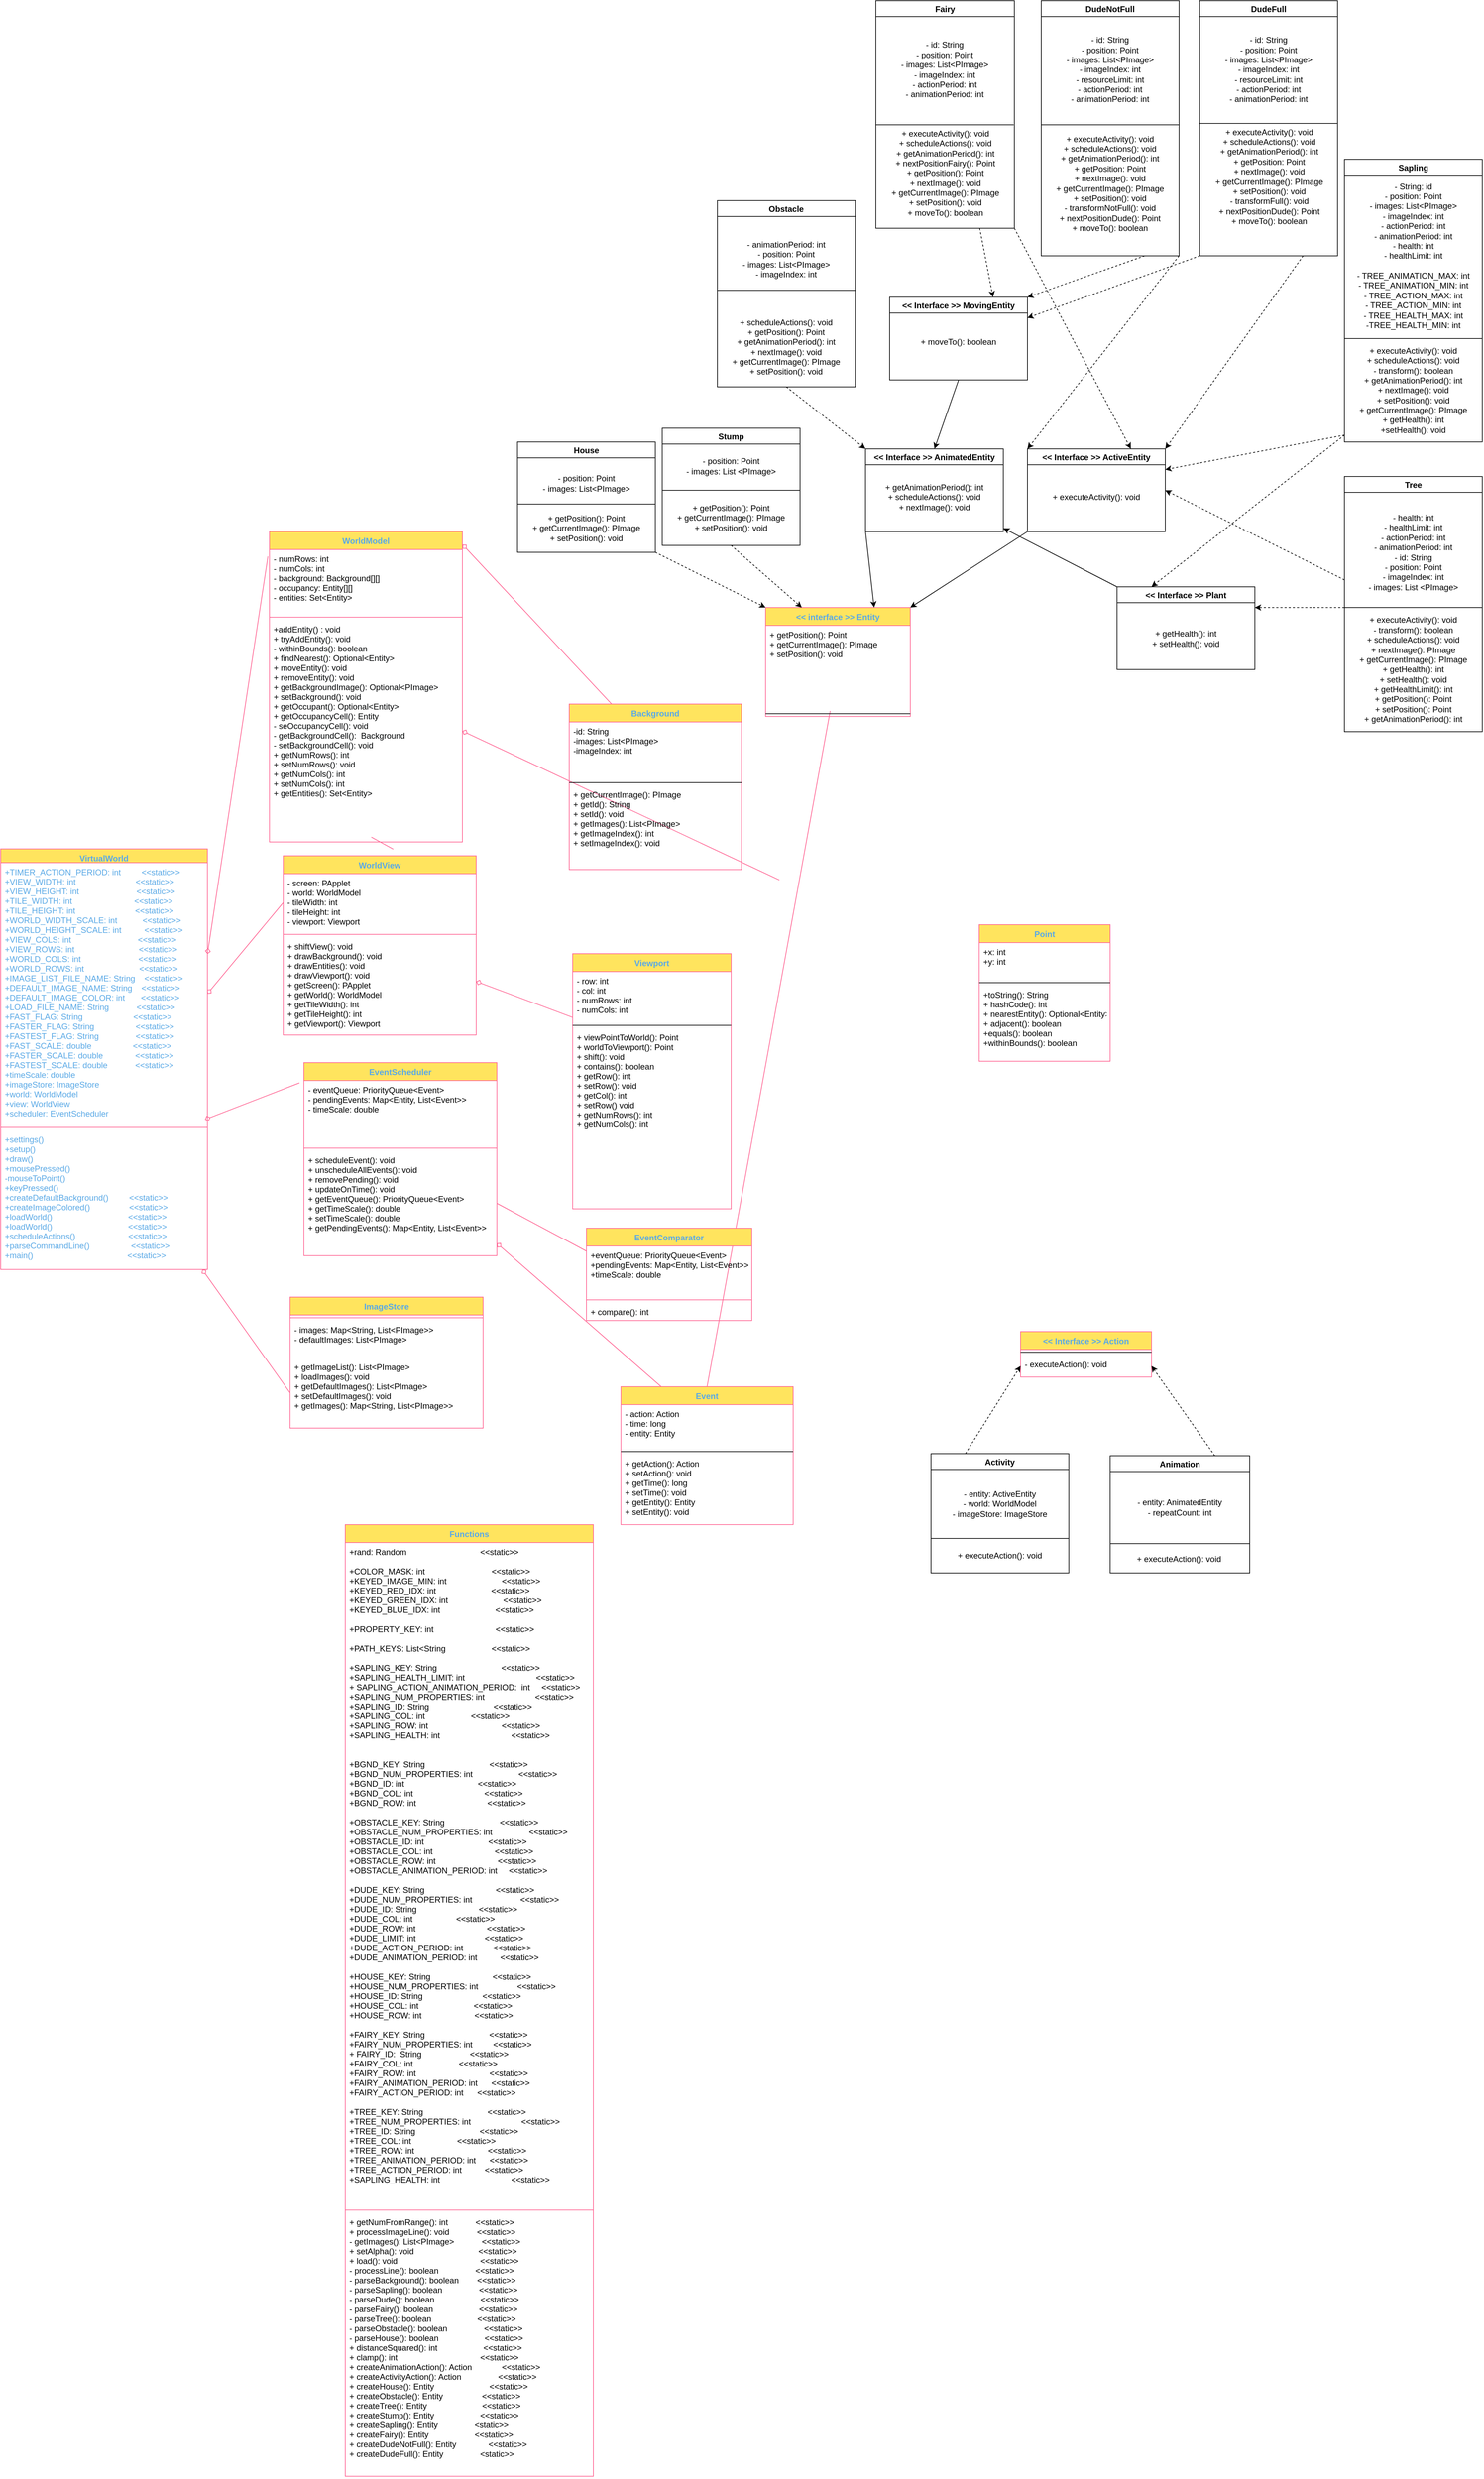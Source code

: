<mxfile version="16.5.2" type="device"><diagram id="Yo6Zvny2ZRX3JAPKxXua" name="Page 2"><mxGraphModel dx="2775" dy="2665" grid="1" gridSize="10" guides="1" tooltips="1" connect="1" arrows="1" fold="1" page="1" pageScale="1" pageWidth="850" pageHeight="1100" math="0" shadow="0"><root><mxCell id="0"/><mxCell id="1" parent="0"/><mxCell id="8I9pphBKhg92I5GMk5e_-31" value="" style="graphMlID=e0;endArrow=none;strokeColor=#FF6392;strokeWidth=1.0;startArrow=diamond;startFill=0;endFill=1;exitX=1;exitY=0.25;exitDx=0;exitDy=0;fontColor=#5AA9E6;entryX=-0.008;entryY=-0.286;entryDx=0;entryDy=0;entryPerimeter=0;" parent="1" source="8I9pphBKhg92I5GMk5e_-50" target="8I9pphBKhg92I5GMk5e_-57" edge="1"><mxGeometry relative="1" as="geometry"/></mxCell><mxCell id="8I9pphBKhg92I5GMk5e_-32" value="" style="graphMlID=e1;endArrow=none;strokeColor=#FF6392;strokeWidth=1.0;startArrow=diamond;startFill=0;endFill=1;exitX=1;exitY=0.5;exitDx=0;exitDy=0;fontColor=#5AA9E6;entryX=0;entryY=0.5;entryDx=0;entryDy=0;" parent="1" source="8I9pphBKhg92I5GMk5e_-51" target="8I9pphBKhg92I5GMk5e_-61" edge="1"><mxGeometry relative="1" as="geometry"/></mxCell><mxCell id="8I9pphBKhg92I5GMk5e_-33" value="" style="graphMlID=e2;endArrow=none;strokeColor=#FF6392;strokeWidth=1.0;startArrow=diamond;startFill=0;endFill=1;fontColor=#5AA9E6;entryX=0;entryY=0.25;entryDx=0;entryDy=0;" parent="1" source="8I9pphBKhg92I5GMk5e_-60" target="8I9pphBKhg92I5GMk5e_-89" edge="1"><mxGeometry relative="1" as="geometry"><mxPoint x="648" y="240" as="sourcePoint"/></mxGeometry></mxCell><mxCell id="8I9pphBKhg92I5GMk5e_-34" value="" style="graphMlID=e3;endArrow=none;strokeColor=#FF6392;strokeWidth=1.0;startArrow=diamond;startFill=0;endFill=1;exitX=0.988;exitY=-0.077;exitDx=0;exitDy=0;exitPerimeter=0;fontColor=#5AA9E6;entryX=-0.023;entryY=0.105;entryDx=0;entryDy=0;entryPerimeter=0;" parent="1" source="8I9pphBKhg92I5GMk5e_-53" target="8I9pphBKhg92I5GMk5e_-64" edge="1"><mxGeometry relative="1" as="geometry"><mxPoint x="840" y="580" as="targetPoint"/></mxGeometry></mxCell><mxCell id="8I9pphBKhg92I5GMk5e_-35" value="" style="graphMlID=e4;endArrow=none;strokeColor=#FF6392;strokeWidth=1.0;startArrow=diamond;startFill=0;endFill=1;exitX=0.975;exitY=1;exitDx=0;exitDy=0;exitPerimeter=0;fontColor=#5AA9E6;entryX=0;entryY=0.5;entryDx=0;entryDy=0;" parent="1" source="8I9pphBKhg92I5GMk5e_-53" target="8I9pphBKhg92I5GMk5e_-71" edge="1"><mxGeometry relative="1" as="geometry"/></mxCell><mxCell id="8I9pphBKhg92I5GMk5e_-36" value="" style="graphMlID=e5;endArrow=none;strokeColor=#FF6392;strokeWidth=1.0;startArrow=diamond;startFill=0;endFill=1;fontColor=#5AA9E6;exitX=1.001;exitY=-0.077;exitDx=0;exitDy=0;exitPerimeter=0;" parent="1" source="8I9pphBKhg92I5GMk5e_-55" target="8I9pphBKhg92I5GMk5e_-82" edge="1"><mxGeometry relative="1" as="geometry"/></mxCell><mxCell id="8I9pphBKhg92I5GMk5e_-37" value="" style="graphMlID=e6;endArrow=none;strokeColor=#FF6392;strokeWidth=1.0;startArrow=diamond;startFill=0;endFill=1;fontColor=#5AA9E6;" parent="1" source="8I9pphBKhg92I5GMk5e_-64" target="8I9pphBKhg92I5GMk5e_-97" edge="1"><mxGeometry relative="1" as="geometry"/></mxCell><mxCell id="8I9pphBKhg92I5GMk5e_-38" value="" style="graphMlID=e7;endArrow=none;strokeColor=#FF6392;strokeWidth=1.0;startArrow=none;startFill=1;endFill=1;fontColor=#5AA9E6;entryX=0;entryY=0.25;entryDx=0;entryDy=0;exitX=1;exitY=0.5;exitDx=0;exitDy=0;" parent="1" source="8I9pphBKhg92I5GMk5e_-67" target="8I9pphBKhg92I5GMk5e_-72" edge="1"><mxGeometry relative="1" as="geometry"/></mxCell><mxCell id="8I9pphBKhg92I5GMk5e_-39" value="" style="graphMlID=e8;endArrow=none;strokeColor=#FF6392;strokeWidth=1.0;startArrow=diamond;startFill=0;endFill=1;fontColor=#5AA9E6;exitX=1;exitY=0.5;exitDx=0;exitDy=0;entryX=0;entryY=0.5;entryDx=0;entryDy=0;" parent="1" source="8I9pphBKhg92I5GMk5e_-57" edge="1"><mxGeometry relative="1" as="geometry"><mxPoint x="710" y="80" as="sourcePoint"/><mxPoint x="1150" y="195.04" as="targetPoint"/></mxGeometry></mxCell><mxCell id="8I9pphBKhg92I5GMk5e_-44" value="" style="graphMlID=e13;endArrow=none;strokeColor=#FF6392;strokeWidth=1.0;startArrow=none;startFill=1;endFill=1;fontColor=#5AA9E6;entryX=0.528;entryY=0.978;entryDx=0;entryDy=0;entryPerimeter=0;exitX=0.57;exitY=-0.037;exitDx=0;exitDy=0;exitPerimeter=0;" parent="1" source="8I9pphBKhg92I5GMk5e_-60" target="8I9pphBKhg92I5GMk5e_-57" edge="1"><mxGeometry relative="1" as="geometry"/></mxCell><mxCell id="8I9pphBKhg92I5GMk5e_-45" value="" style="graphMlID=e14;endArrow=none;strokeColor=#FF6392;strokeWidth=1.0;startArrow=none;startFill=1;endFill=1;fontColor=#5AA9E6;exitX=0.5;exitY=0;exitDx=0;exitDy=0;" parent="1" source="8I9pphBKhg92I5GMk5e_-96" target="8I9pphBKhg92I5GMk5e_-88" edge="1"><mxGeometry relative="1" as="geometry"><mxPoint x="1177.699" y="279.661" as="targetPoint"/></mxGeometry></mxCell><mxCell id="8I9pphBKhg92I5GMk5e_-50" value="VirtualWorld" style="swimlane;fontStyle=1;align=center;verticalAlign=top;childLayout=stackLayout;horizontal=1;startSize=20;horizontalStack=0;resizeParent=1;resizeParentMax=0;resizeLast=0;collapsible=1;marginBottom=0;hachureGap=4;pointerEvents=0;fillColor=#FFE45E;strokeColor=#FF6392;fontColor=#5AA9E6;" parent="1" vertex="1"><mxGeometry x="20" y="150" width="300" height="610" as="geometry"/></mxCell><mxCell id="8I9pphBKhg92I5GMk5e_-51" value="+TIMER_ACTION_PERIOD: int         &lt;&lt;static&gt;&gt;&#10;+VIEW_WIDTH: int                          &lt;&lt;static&gt;&gt;&#10;+VIEW_HEIGHT: int                         &lt;&lt;static&gt;&gt;&#10;+TILE_WIDTH: int                           &lt;&lt;static&gt;&gt;&#10;+TILE_HEIGHT: int                          &lt;&lt;static&gt;&gt;&#10;+WORLD_WIDTH_SCALE: int           &lt;&lt;static&gt;&gt;&#10;+WORLD_HEIGHT_SCALE: int          &lt;&lt;static&gt;&gt;&#10;+VIEW_COLS: int                             &lt;&lt;static&gt;&gt;&#10;+VIEW_ROWS: int                            &lt;&lt;static&gt;&gt;&#10;+WORLD_COLS: int                         &lt;&lt;static&gt;&gt;&#10;+WORLD_ROWS: int                        &lt;&lt;static&gt;&gt;&#10;+IMAGE_LIST_FILE_NAME: String    &lt;&lt;static&gt;&gt;&#10;+DEFAULT_IMAGE_NAME: String    &lt;&lt;static&gt;&gt;&#10;+DEFAULT_IMAGE_COLOR: int       &lt;&lt;static&gt;&gt;&#10;+LOAD_FILE_NAME: String            &lt;&lt;static&gt;&gt;&#10;+FAST_FLAG: String                      &lt;&lt;static&gt;&gt;&#10;+FASTER_FLAG: String                  &lt;&lt;static&gt;&gt;&#10;+FASTEST_FLAG: String                &lt;&lt;static&gt;&gt;&#10;+FAST_SCALE: double                  &lt;&lt;static&gt;&gt;&#10;+FASTER_SCALE: double              &lt;&lt;static&gt;&gt;&#10;+FASTEST_SCALE: double            &lt;&lt;static&gt;&gt;&#10;+timeScale: double&#10;+imageStore: ImageStore&#10;+world: WorldModel&#10;+view: WorldView&#10;+scheduler: EventScheduler" style="text;strokeColor=none;fillColor=none;align=left;verticalAlign=top;spacingLeft=4;spacingRight=4;overflow=hidden;rotatable=0;points=[[0,0.5],[1,0.5]];portConstraint=eastwest;fontColor=#5AA9E6;" parent="8I9pphBKhg92I5GMk5e_-50" vertex="1"><mxGeometry y="20" width="300" height="380" as="geometry"/></mxCell><mxCell id="8I9pphBKhg92I5GMk5e_-52" value="" style="line;strokeWidth=1;fillColor=none;align=left;verticalAlign=middle;spacingTop=-1;spacingLeft=3;spacingRight=3;rotatable=0;labelPosition=right;points=[];portConstraint=eastwest;strokeColor=#FF6392;fontColor=#5AA9E6;" parent="8I9pphBKhg92I5GMk5e_-50" vertex="1"><mxGeometry y="400" width="300" height="8" as="geometry"/></mxCell><mxCell id="8I9pphBKhg92I5GMk5e_-53" value="+settings()&#10;+setup()&#10;+draw()&#10;+mousePressed()&#10;-mouseToPoint()&#10;+keyPressed()&#10;+createDefaultBackground()         &lt;&lt;static&gt;&gt;&#10;+createImageColored()                 &lt;&lt;static&gt;&gt;&#10;+loadWorld()                                 &lt;&lt;static&gt;&gt;&#10;+loadWorld()                                 &lt;&lt;static&gt;&gt;&#10;+scheduleActions()                       &lt;&lt;static&gt;&gt;&#10;+parseCommandLine()                  &lt;&lt;static&gt;&gt;&#10;+main()                                         &lt;&lt;static&gt;&gt;" style="text;strokeColor=none;fillColor=none;align=left;verticalAlign=top;spacingLeft=4;spacingRight=4;overflow=hidden;rotatable=0;points=[[0,0.5],[1,0.5]];portConstraint=eastwest;fontColor=#5AA9E6;" parent="8I9pphBKhg92I5GMk5e_-50" vertex="1"><mxGeometry y="408" width="300" height="202" as="geometry"/></mxCell><mxCell id="8I9pphBKhg92I5GMk5e_-54" value="WorldModel" style="swimlane;fontStyle=1;align=center;verticalAlign=top;childLayout=stackLayout;horizontal=1;startSize=26;horizontalStack=0;resizeParent=1;resizeParentMax=0;resizeLast=0;collapsible=1;marginBottom=0;hachureGap=4;pointerEvents=0;sketch=0;fontColor=#5AA9E6;strokeColor=#FF6392;fillColor=#FFE45E;" parent="1" vertex="1"><mxGeometry x="410" y="-310" width="280" height="450" as="geometry"/></mxCell><mxCell id="8I9pphBKhg92I5GMk5e_-55" value="- numRows: int&#10;- numCols: int&#10;- background: Background[][]&#10;- occupancy: Entity[][]&#10;- entities: Set&lt;Entity&gt;" style="text;strokeColor=none;fillColor=none;align=left;verticalAlign=top;spacingLeft=4;spacingRight=4;overflow=hidden;rotatable=0;points=[[0,0.5],[1,0.5]];portConstraint=eastwest;fontColor=#000000;" parent="8I9pphBKhg92I5GMk5e_-54" vertex="1"><mxGeometry y="26" width="280" height="94" as="geometry"/></mxCell><mxCell id="8I9pphBKhg92I5GMk5e_-56" value="" style="line;strokeWidth=1;fillColor=none;align=left;verticalAlign=middle;spacingTop=-1;spacingLeft=3;spacingRight=3;rotatable=0;labelPosition=right;points=[];portConstraint=eastwest;strokeColor=#FF6392;fontColor=#5AA9E6;" parent="8I9pphBKhg92I5GMk5e_-54" vertex="1"><mxGeometry y="120" width="280" height="8" as="geometry"/></mxCell><mxCell id="8I9pphBKhg92I5GMk5e_-57" value="+addEntity() : void&#10;+ tryAddEntity(): void&#10;- withinBounds(): boolean&#10;+ findNearest(): Optional&lt;Entity&gt;&#10;+ moveEntity(): void&#10;+ removeEntity(): void&#10;+ getBackgroundImage(): Optional&lt;PImage&gt;&#10;+ setBackground(): void&#10;+ getOccupant(): Optional&lt;Entity&gt;&#10;+ getOccupancyCell(): Entity&#10;- seOccupancyCell(): void&#10;- getBackgroundCell():  Background&#10;- setBackgroundCell(): void&#10;+ getNumRows(): int&#10;+ setNumRows(): void&#10;+ getNumCols(): int&#10;+ setNumCols(): int&#10;+ getEntities(): Set&lt;Entity&gt;" style="text;strokeColor=none;fillColor=none;align=left;verticalAlign=top;spacingLeft=4;spacingRight=4;overflow=hidden;rotatable=0;points=[[0,0.5],[1,0.5]];portConstraint=eastwest;fontColor=#020405;" parent="8I9pphBKhg92I5GMk5e_-54" vertex="1"><mxGeometry y="128" width="280" height="322" as="geometry"/></mxCell><mxCell id="8I9pphBKhg92I5GMk5e_-60" value="WorldView" style="swimlane;fontStyle=1;align=center;verticalAlign=top;childLayout=stackLayout;horizontal=1;startSize=26;horizontalStack=0;resizeParent=1;resizeParentMax=0;resizeLast=0;collapsible=1;marginBottom=0;hachureGap=4;pointerEvents=0;sketch=0;fontColor=#5AA9E6;strokeColor=#FF6392;fillColor=#FFE45E;" parent="1" vertex="1"><mxGeometry x="430" y="160" width="280" height="260" as="geometry"/></mxCell><mxCell id="8I9pphBKhg92I5GMk5e_-61" value="- screen: PApplet&#10;- world: WorldModel&#10;- tileWidth: int&#10;- tileHeight: int&#10;- viewport: Viewport" style="text;strokeColor=none;fillColor=none;align=left;verticalAlign=top;spacingLeft=4;spacingRight=4;overflow=hidden;rotatable=0;points=[[0,0.5],[1,0.5]];portConstraint=eastwest;fontColor=#000000;" parent="8I9pphBKhg92I5GMk5e_-60" vertex="1"><mxGeometry y="26" width="280" height="84" as="geometry"/></mxCell><mxCell id="8I9pphBKhg92I5GMk5e_-62" value="" style="line;strokeWidth=1;fillColor=none;align=left;verticalAlign=middle;spacingTop=-1;spacingLeft=3;spacingRight=3;rotatable=0;labelPosition=right;points=[];portConstraint=eastwest;strokeColor=#FF6392;fontColor=#5AA9E6;" parent="8I9pphBKhg92I5GMk5e_-60" vertex="1"><mxGeometry y="110" width="280" height="8" as="geometry"/></mxCell><mxCell id="8I9pphBKhg92I5GMk5e_-63" value="+ shiftView(): void&#10;+ drawBackground(): void&#10;+ drawEntities(): void&#10;+ drawViewport(): void&#10;+ getScreen(): PApplet&#10;+ getWorld(): WorldModel&#10;+ getTileWidth(): int&#10;+ getTileHeight(): int&#10;+ getViewport(): Viewport" style="text;strokeColor=none;fillColor=none;align=left;verticalAlign=top;spacingLeft=4;spacingRight=4;overflow=hidden;rotatable=0;points=[[0,0.5],[1,0.5]];portConstraint=eastwest;fontColor=#000000;" parent="8I9pphBKhg92I5GMk5e_-60" vertex="1"><mxGeometry y="118" width="280" height="142" as="geometry"/></mxCell><mxCell id="8I9pphBKhg92I5GMk5e_-64" value="EventScheduler" style="swimlane;fontStyle=1;align=center;verticalAlign=top;childLayout=stackLayout;horizontal=1;startSize=26;horizontalStack=0;resizeParent=1;resizeParentMax=0;resizeLast=0;collapsible=1;marginBottom=0;hachureGap=4;pointerEvents=0;sketch=0;fontColor=#5AA9E6;strokeColor=#FF6392;fillColor=#FFE45E;" parent="1" vertex="1"><mxGeometry x="460" y="460" width="280" height="280" as="geometry"/></mxCell><mxCell id="8I9pphBKhg92I5GMk5e_-65" value="- eventQueue: PriorityQueue&lt;Event&gt;&#10;- pendingEvents: Map&lt;Entity, List&lt;Event&gt;&gt;&#10;- timeScale: double" style="text;strokeColor=none;fillColor=none;align=left;verticalAlign=top;spacingLeft=4;spacingRight=4;overflow=hidden;rotatable=0;points=[[0,0.5],[1,0.5]];portConstraint=eastwest;fontColor=#000000;" parent="8I9pphBKhg92I5GMk5e_-64" vertex="1"><mxGeometry y="26" width="280" height="94" as="geometry"/></mxCell><mxCell id="8I9pphBKhg92I5GMk5e_-66" value="" style="line;strokeWidth=1;fillColor=none;align=left;verticalAlign=middle;spacingTop=-1;spacingLeft=3;spacingRight=3;rotatable=0;labelPosition=right;points=[];portConstraint=eastwest;strokeColor=#FF6392;fontColor=#5AA9E6;" parent="8I9pphBKhg92I5GMk5e_-64" vertex="1"><mxGeometry y="120" width="280" height="8" as="geometry"/></mxCell><mxCell id="8I9pphBKhg92I5GMk5e_-67" value="+ scheduleEvent(): void&#10;+ unscheduleAllEvents(): void&#10;+ removePending(): void&#10;+ updateOnTime(): void&#10;+ getEventQueue(): PriorityQueue&lt;Event&gt;&#10;+ getTimeScale(): double&#10;+ setTimeScale(): double&#10;+ getPendingEvents(): Map&lt;Entity, List&lt;Event&gt;&gt;" style="text;strokeColor=none;fillColor=none;align=left;verticalAlign=top;spacingLeft=4;spacingRight=4;overflow=hidden;rotatable=0;points=[[0,0.5],[1,0.5]];portConstraint=eastwest;fontColor=#000000;" parent="8I9pphBKhg92I5GMk5e_-64" vertex="1"><mxGeometry y="128" width="280" height="152" as="geometry"/></mxCell><mxCell id="8I9pphBKhg92I5GMk5e_-68" value="ImageStore" style="swimlane;fontStyle=1;align=center;verticalAlign=top;childLayout=stackLayout;horizontal=1;startSize=26;horizontalStack=0;resizeParent=1;resizeParentMax=0;resizeLast=0;collapsible=1;marginBottom=0;hachureGap=4;pointerEvents=0;sketch=0;fontColor=#5AA9E6;strokeColor=#FF6392;fillColor=#FFE45E;" parent="1" vertex="1"><mxGeometry x="440" y="800" width="280" height="190" as="geometry"/></mxCell><mxCell id="8I9pphBKhg92I5GMk5e_-70" value="" style="line;strokeWidth=1;fillColor=none;align=left;verticalAlign=middle;spacingTop=-1;spacingLeft=3;spacingRight=3;rotatable=0;labelPosition=right;points=[];portConstraint=eastwest;strokeColor=#FF6392;fontColor=#5AA9E6;" parent="8I9pphBKhg92I5GMk5e_-68" vertex="1"><mxGeometry y="26" width="280" height="8" as="geometry"/></mxCell><mxCell id="8I9pphBKhg92I5GMk5e_-69" value="- images: Map&lt;String, List&lt;PImage&gt;&gt;&#10;- defaultImages: List&lt;PImage&gt;" style="text;strokeColor=none;fillColor=none;align=left;verticalAlign=top;spacingLeft=4;spacingRight=4;overflow=hidden;rotatable=0;points=[[0,0.5],[1,0.5]];portConstraint=eastwest;fontColor=#000000;" parent="8I9pphBKhg92I5GMk5e_-68" vertex="1"><mxGeometry y="34" width="280" height="54" as="geometry"/></mxCell><mxCell id="8I9pphBKhg92I5GMk5e_-71" value="+ getImageList(): List&lt;PImage&gt;&#10;+ loadImages(): void&#10;+ getDefaultImages(): List&lt;PImage&gt;&#10;+ setDefaultImages(): void&#10;+ getImages(): Map&lt;String, List&lt;PImage&gt;&gt;" style="text;strokeColor=none;fillColor=none;align=left;verticalAlign=top;spacingLeft=4;spacingRight=4;overflow=hidden;rotatable=0;points=[[0,0.5],[1,0.5]];portConstraint=eastwest;fontColor=#000000;" parent="8I9pphBKhg92I5GMk5e_-68" vertex="1"><mxGeometry y="88" width="280" height="102" as="geometry"/></mxCell><mxCell id="8I9pphBKhg92I5GMk5e_-72" value="EventComparator" style="swimlane;fontStyle=1;align=center;verticalAlign=top;childLayout=stackLayout;horizontal=1;startSize=26;horizontalStack=0;resizeParent=1;resizeParentMax=0;resizeLast=0;collapsible=1;marginBottom=0;hachureGap=4;pointerEvents=0;sketch=0;fontColor=#5AA9E6;strokeColor=#FF6392;fillColor=#FFE45E;" parent="1" vertex="1"><mxGeometry x="870" y="700" width="240" height="134" as="geometry"/></mxCell><mxCell id="8I9pphBKhg92I5GMk5e_-73" value="+eventQueue: PriorityQueue&lt;Event&gt;&#10;+pendingEvents: Map&lt;Entity, List&lt;Event&gt;&gt;&#10;+timeScale: double" style="text;strokeColor=none;fillColor=none;align=left;verticalAlign=top;spacingLeft=4;spacingRight=4;overflow=hidden;rotatable=0;points=[[0,0.5],[1,0.5]];portConstraint=eastwest;fontColor=#000000;" parent="8I9pphBKhg92I5GMk5e_-72" vertex="1"><mxGeometry y="26" width="240" height="74" as="geometry"/></mxCell><mxCell id="8I9pphBKhg92I5GMk5e_-74" value="" style="line;strokeWidth=1;fillColor=none;align=left;verticalAlign=middle;spacingTop=-1;spacingLeft=3;spacingRight=3;rotatable=0;labelPosition=right;points=[];portConstraint=eastwest;strokeColor=#FF6392;fontColor=#5AA9E6;" parent="8I9pphBKhg92I5GMk5e_-72" vertex="1"><mxGeometry y="100" width="240" height="8" as="geometry"/></mxCell><mxCell id="8I9pphBKhg92I5GMk5e_-75" value="+ compare(): int" style="text;strokeColor=none;fillColor=none;align=left;verticalAlign=top;spacingLeft=4;spacingRight=4;overflow=hidden;rotatable=0;points=[[0,0.5],[1,0.5]];portConstraint=eastwest;fontColor=#000000;" parent="8I9pphBKhg92I5GMk5e_-72" vertex="1"><mxGeometry y="108" width="240" height="26" as="geometry"/></mxCell><mxCell id="8I9pphBKhg92I5GMk5e_-77" value="Functions" style="swimlane;fontStyle=1;align=center;verticalAlign=top;childLayout=stackLayout;horizontal=1;startSize=26;horizontalStack=0;resizeParent=1;resizeParentMax=0;resizeLast=0;collapsible=1;marginBottom=0;hachureGap=4;pointerEvents=0;sketch=0;fontColor=#5AA9E6;strokeColor=#FF6392;fillColor=#FFE45E;" parent="1" vertex="1"><mxGeometry x="520" y="1130" width="360" height="1380" as="geometry"/></mxCell><mxCell id="8I9pphBKhg92I5GMk5e_-78" value="+rand: Random                                &lt;&lt;static&gt;&gt;&#10;&#10;+COLOR_MASK: int                             &lt;&lt;static&gt;&gt;&#10;+KEYED_IMAGE_MIN: int                        &lt;&lt;static&gt;&gt;&#10;+KEYED_RED_IDX: int                        &lt;&lt;static&gt;&gt;&#10;+KEYED_GREEN_IDX: int                        &lt;&lt;static&gt;&gt;&#10;+KEYED_BLUE_IDX: int                        &lt;&lt;static&gt;&gt;&#10;&#10;+PROPERTY_KEY: int                           &lt;&lt;static&gt;&gt;&#10;&#10;+PATH_KEYS: List&lt;String                    &lt;&lt;static&gt;&gt;&#10;&#10;+SAPLING_KEY: String                            &lt;&lt;static&gt;&gt;&#10;+SAPLING_HEALTH_LIMIT: int                               &lt;&lt;static&gt;&gt;&#10;+ SAPLING_ACTION_ANIMATION_PERIOD:  int     &lt;&lt;static&gt;&gt;&#10;+SAPLING_NUM_PROPERTIES: int                      &lt;&lt;static&gt;&gt;&#10;+SAPLING_ID: String                            &lt;&lt;static&gt;&gt;&#10;+SAPLING_COL: int                    &lt;&lt;static&gt;&gt;&#10;+SAPLING_ROW: int                                &lt;&lt;static&gt;&gt;&#10;+SAPLING_HEALTH: int                               &lt;&lt;static&gt;&gt;&#10;&#10;&#10;+BGND_KEY: String                            &lt;&lt;static&gt;&gt;&#10;+BGND_NUM_PROPERTIES: int                    &lt;&lt;static&gt;&gt;&#10;+BGND_ID: int                                &lt;&lt;static&gt;&gt;&#10;+BGND_COL: int                               &lt;&lt;static&gt;&gt;&#10;+BGND_ROW: int                               &lt;&lt;static&gt;&gt;&#10;&#10;+OBSTACLE_KEY: String                        &lt;&lt;static&gt;&gt;&#10;+OBSTACLE_NUM_PROPERTIES: int                &lt;&lt;static&gt;&gt;&#10;+OBSTACLE_ID: int                            &lt;&lt;static&gt;&gt;&#10;+OBSTACLE_COL: int                           &lt;&lt;static&gt;&gt;&#10;+OBSTACLE_ROW: int                           &lt;&lt;static&gt;&gt;&#10;+OBSTACLE_ANIMATION_PERIOD: int     &lt;&lt;static&gt;&gt;&#10;&#10;+DUDE_KEY: String                               &lt;&lt;static&gt;&gt;&#10;+DUDE_NUM_PROPERTIES: int                     &lt;&lt;static&gt;&gt;&#10;+DUDE_ID: String                           &lt;&lt;static&gt;&gt;&#10;+DUDE_COL: int                   &lt;&lt;static&gt;&gt;&#10;+DUDE_ROW: int                               &lt;&lt;static&gt;&gt;&#10;+DUDE_LIMIT: int                              &lt;&lt;static&gt;&gt;&#10;+DUDE_ACTION_PERIOD: int             &lt;&lt;static&gt;&gt;&#10;+DUDE_ANIMATION_PERIOD: int          &lt;&lt;static&gt;&gt;&#10;&#10;+HOUSE_KEY: String                           &lt;&lt;static&gt;&gt;&#10;+HOUSE_NUM_PROPERTIES: int                 &lt;&lt;static&gt;&gt;&#10;+HOUSE_ID: String                          &lt;&lt;static&gt;&gt;&#10;+HOUSE_COL: int                        &lt;&lt;static&gt;&gt;&#10;+HOUSE_ROW: int                       &lt;&lt;static&gt;&gt;&#10;&#10;+FAIRY_KEY: String                            &lt;&lt;static&gt;&gt;&#10;+FAIRY_NUM_PROPERTIES: int         &lt;&lt;static&gt;&gt;&#10;+ FAIRY_ID:  String                     &lt;&lt;static&gt;&gt;&#10;+FAIRY_COL: int                    &lt;&lt;static&gt;&gt;&#10;+FAIRY_ROW: int                                &lt;&lt;static&gt;&gt;&#10;+FAIRY_ANIMATION_PERIOD: int      &lt;&lt;static&gt;&gt;&#10;+FAIRY_ACTION_PERIOD: int      &lt;&lt;static&gt;&gt;&#10;&#10;+TREE_KEY: String                            &lt;&lt;static&gt;&gt;&#10;+TREE_NUM_PROPERTIES: int                      &lt;&lt;static&gt;&gt;&#10;+TREE_ID: String                            &lt;&lt;static&gt;&gt;&#10;+TREE_COL: int                    &lt;&lt;static&gt;&gt;&#10;+TREE_ROW: int                                &lt;&lt;static&gt;&gt;&#10;+TREE_ANIMATION_PERIOD: int      &lt;&lt;static&gt;&gt;&#10;+TREE_ACTION_PERIOD: int          &lt;&lt;static&gt;&gt;&#10;+SAPLING_HEALTH: int                               &lt;&lt;static&gt;&gt;&#10;" style="text;strokeColor=none;fillColor=none;align=left;verticalAlign=top;spacingLeft=4;spacingRight=4;overflow=hidden;rotatable=0;points=[[0,0.5],[1,0.5]];portConstraint=eastwest;fontColor=#000000;" parent="8I9pphBKhg92I5GMk5e_-77" vertex="1"><mxGeometry y="26" width="360" height="964" as="geometry"/></mxCell><mxCell id="8I9pphBKhg92I5GMk5e_-79" value="" style="line;strokeWidth=1;fillColor=none;align=left;verticalAlign=middle;spacingTop=-1;spacingLeft=3;spacingRight=3;rotatable=0;labelPosition=right;points=[];portConstraint=eastwest;strokeColor=#FF6392;fontColor=#5AA9E6;" parent="8I9pphBKhg92I5GMk5e_-77" vertex="1"><mxGeometry y="990" width="360" height="8" as="geometry"/></mxCell><mxCell id="8I9pphBKhg92I5GMk5e_-80" value="+ getNumFromRange(): int            &lt;&lt;static&gt;&gt;&#10;+ processImageLine(): void            &lt;&lt;static&gt;&gt;&#10;- getImages(): List&lt;PImage&gt;            &lt;&lt;static&gt;&gt;&#10;+ setAlpha(): void                            &lt;&lt;static&gt;&gt;&#10;+ load(): void                                    &lt;&lt;static&gt;&gt;&#10;- processLine(): boolean                &lt;&lt;static&gt;&gt;&#10;- parseBackground(): boolean        &lt;&lt;static&gt;&gt;&#10;- parseSapling(): boolean                &lt;&lt;static&gt;&gt;&#10;- parseDude(): boolean                    &lt;&lt;static&gt;&gt;&#10;- parseFairy(): boolean                    &lt;&lt;static&gt;&gt;&#10;- parseTree(): boolean                    &lt;&lt;static&gt;&gt;&#10;- parseObstacle(): boolean                &lt;&lt;static&gt;&gt;&#10;- parseHouse(): boolean                    &lt;&lt;static&gt;&gt;&#10;+ distanceSquared(): int                    &lt;&lt;static&gt;&gt;&#10;+ clamp(): int                                    &lt;&lt;static&gt;&gt;&#10;+ createAnimationAction(): Action             &lt;&lt;static&gt;&gt;&#10;+ createActivityAction(): Action                &lt;&lt;static&gt;&gt;&#10;+ createHouse(): Entity                        &lt;&lt;static&gt;&gt;&#10;+ createObstacle(): Entity                 &lt;&lt;static&gt;&gt;&#10;+ createTree(): Entity                        &lt;&lt;static&gt;&gt;&#10;+ createStump(): Entity                    &lt;&lt;static&gt;&gt;&#10;+ createSapling(): Entity                &lt;static&gt;&gt;&#10;+ createFairy(): Entity                    &lt;&lt;static&gt;&gt;&#10;+ createDudeNotFull(): Entity              &lt;&lt;static&gt;&gt;&#10;+ createDudeFull(): Entity                &lt;static&gt;&gt;" style="text;strokeColor=none;fillColor=none;align=left;verticalAlign=top;spacingLeft=4;spacingRight=4;overflow=hidden;rotatable=0;points=[[0,0.5],[1,0.5]];portConstraint=eastwest;fontColor=#000000;" parent="8I9pphBKhg92I5GMk5e_-77" vertex="1"><mxGeometry y="998" width="360" height="382" as="geometry"/></mxCell><mxCell id="8I9pphBKhg92I5GMk5e_-81" value="Background" style="swimlane;fontStyle=1;align=center;verticalAlign=top;childLayout=stackLayout;horizontal=1;startSize=26;horizontalStack=0;resizeParent=1;resizeParentMax=0;resizeLast=0;collapsible=1;marginBottom=0;hachureGap=4;pointerEvents=0;sketch=0;fontColor=#5AA9E6;strokeColor=#FF6392;fillColor=#FFE45E;" parent="1" vertex="1"><mxGeometry x="845" y="-60" width="250" height="240" as="geometry"/></mxCell><mxCell id="8I9pphBKhg92I5GMk5e_-82" value="-id: String&#10;-images: List&lt;PImage&gt;&#10;-imageIndex: int" style="text;strokeColor=none;fillColor=none;align=left;verticalAlign=top;spacingLeft=4;spacingRight=4;overflow=hidden;rotatable=0;points=[[0,0.5],[1,0.5]];portConstraint=eastwest;" parent="8I9pphBKhg92I5GMk5e_-81" vertex="1"><mxGeometry y="26" width="250" height="84" as="geometry"/></mxCell><mxCell id="8I9pphBKhg92I5GMk5e_-83" value="" style="line;strokeWidth=1;fillColor=none;align=left;verticalAlign=middle;spacingTop=-1;spacingLeft=3;spacingRight=3;rotatable=0;labelPosition=right;points=[];portConstraint=eastwest;" parent="8I9pphBKhg92I5GMk5e_-81" vertex="1"><mxGeometry y="110" width="250" height="8" as="geometry"/></mxCell><mxCell id="8I9pphBKhg92I5GMk5e_-84" value="+ getCurrentImage(): PImage&#10;+ getId(): String&#10;+ setId(): void&#10;+ getImages(): List&lt;PImage&gt;&#10;+ getImageIndex(): int&#10;+ setImageIndex(): void" style="text;strokeColor=none;fillColor=none;align=left;verticalAlign=top;spacingLeft=4;spacingRight=4;overflow=hidden;rotatable=0;points=[[0,0.5],[1,0.5]];portConstraint=eastwest;" parent="8I9pphBKhg92I5GMk5e_-81" vertex="1"><mxGeometry y="118" width="250" height="122" as="geometry"/></mxCell><mxCell id="8I9pphBKhg92I5GMk5e_-85" value="&lt;&lt; interface &gt;&gt; Entity" style="swimlane;fontStyle=1;align=center;verticalAlign=top;childLayout=stackLayout;horizontal=1;startSize=26;horizontalStack=0;resizeParent=1;resizeParentMax=0;resizeLast=0;collapsible=1;marginBottom=0;hachureGap=4;pointerEvents=0;sketch=0;fontColor=#5AA9E6;strokeColor=#FF6392;fillColor=#FFE45E;" parent="1" vertex="1"><mxGeometry x="1130" y="-200" width="210" height="158" as="geometry"/></mxCell><mxCell id="8I9pphBKhg92I5GMk5e_-88" value="+ getPosition(): Point&#10;+ getCurrentImage(): PImage&#10;+ setPosition(): void" style="text;strokeColor=none;fillColor=none;align=left;verticalAlign=top;spacingLeft=4;spacingRight=4;overflow=hidden;rotatable=0;points=[[0,0.5],[1,0.5]];portConstraint=eastwest;" parent="8I9pphBKhg92I5GMk5e_-85" vertex="1"><mxGeometry y="26" width="210" height="124" as="geometry"/></mxCell><mxCell id="8I9pphBKhg92I5GMk5e_-87" value="" style="line;strokeWidth=1;fillColor=none;align=left;verticalAlign=middle;spacingTop=-1;spacingLeft=3;spacingRight=3;rotatable=0;labelPosition=right;points=[];portConstraint=eastwest;" parent="8I9pphBKhg92I5GMk5e_-85" vertex="1"><mxGeometry y="150" width="210" height="8" as="geometry"/></mxCell><mxCell id="8I9pphBKhg92I5GMk5e_-89" value="Viewport" style="swimlane;fontStyle=1;align=center;verticalAlign=top;childLayout=stackLayout;horizontal=1;startSize=26;horizontalStack=0;resizeParent=1;resizeParentMax=0;resizeLast=0;collapsible=1;marginBottom=0;hachureGap=4;pointerEvents=0;sketch=0;fontColor=#5AA9E6;strokeColor=#FF6392;fillColor=#FFE45E;" parent="1" vertex="1"><mxGeometry x="850" y="302.04" width="230" height="370" as="geometry"/></mxCell><mxCell id="8I9pphBKhg92I5GMk5e_-90" value="- row: int&#10;- col: int&#10;- numRows: int&#10;- numCols: int" style="text;strokeColor=none;fillColor=none;align=left;verticalAlign=top;spacingLeft=4;spacingRight=4;overflow=hidden;rotatable=0;points=[[0,0.5],[1,0.5]];portConstraint=eastwest;" parent="8I9pphBKhg92I5GMk5e_-89" vertex="1"><mxGeometry y="26" width="230" height="74" as="geometry"/></mxCell><mxCell id="8I9pphBKhg92I5GMk5e_-91" value="" style="line;strokeWidth=1;fillColor=none;align=left;verticalAlign=middle;spacingTop=-1;spacingLeft=3;spacingRight=3;rotatable=0;labelPosition=right;points=[];portConstraint=eastwest;" parent="8I9pphBKhg92I5GMk5e_-89" vertex="1"><mxGeometry y="100" width="230" height="8" as="geometry"/></mxCell><mxCell id="8I9pphBKhg92I5GMk5e_-92" value="+ viewPointToWorld(): Point&#10;+ worldToViewport(): Point&#10;+ shift(): void&#10;+ contains(): boolean&#10;+ getRow(): int&#10;+ setRow(): void&#10;+ getCol(): int&#10;+ setRow() void&#10;+ getNumRows(): int&#10;+ getNumCols(): int" style="text;strokeColor=none;fillColor=none;align=left;verticalAlign=top;spacingLeft=4;spacingRight=4;overflow=hidden;rotatable=0;points=[[0,0.5],[1,0.5]];portConstraint=eastwest;" parent="8I9pphBKhg92I5GMk5e_-89" vertex="1"><mxGeometry y="108" width="230" height="262" as="geometry"/></mxCell><mxCell id="8I9pphBKhg92I5GMk5e_-96" value="Event" style="swimlane;fontStyle=1;align=center;verticalAlign=top;childLayout=stackLayout;horizontal=1;startSize=26;horizontalStack=0;resizeParent=1;resizeParentMax=0;resizeLast=0;collapsible=1;marginBottom=0;hachureGap=4;pointerEvents=0;sketch=0;fontColor=#5AA9E6;strokeColor=#FF6392;fillColor=#FFE45E;" parent="1" vertex="1"><mxGeometry x="920" y="930" width="250" height="200" as="geometry"/></mxCell><mxCell id="8I9pphBKhg92I5GMk5e_-97" value="- action: Action&#10;- time: long&#10;- entity: Entity" style="text;strokeColor=none;fillColor=none;align=left;verticalAlign=top;spacingLeft=4;spacingRight=4;overflow=hidden;rotatable=0;points=[[0,0.5],[1,0.5]];portConstraint=eastwest;" parent="8I9pphBKhg92I5GMk5e_-96" vertex="1"><mxGeometry y="26" width="250" height="64" as="geometry"/></mxCell><mxCell id="8I9pphBKhg92I5GMk5e_-98" value="" style="line;strokeWidth=1;fillColor=none;align=left;verticalAlign=middle;spacingTop=-1;spacingLeft=3;spacingRight=3;rotatable=0;labelPosition=right;points=[];portConstraint=eastwest;" parent="8I9pphBKhg92I5GMk5e_-96" vertex="1"><mxGeometry y="90" width="250" height="8" as="geometry"/></mxCell><mxCell id="8I9pphBKhg92I5GMk5e_-99" value="+ getAction(): Action&#10;+ setAction(): void&#10;+ getTime(): long&#10;+ setTime(): void&#10;+ getEntity(): Entity&#10;+ setEntity(): void" style="text;strokeColor=none;fillColor=none;align=left;verticalAlign=top;spacingLeft=4;spacingRight=4;overflow=hidden;rotatable=0;points=[[0,0.5],[1,0.5]];portConstraint=eastwest;" parent="8I9pphBKhg92I5GMk5e_-96" vertex="1"><mxGeometry y="98" width="250" height="102" as="geometry"/></mxCell><mxCell id="8I9pphBKhg92I5GMk5e_-104" value="Point" style="swimlane;fontStyle=1;align=center;verticalAlign=top;childLayout=stackLayout;horizontal=1;startSize=26;horizontalStack=0;resizeParent=1;resizeParentMax=0;resizeLast=0;collapsible=1;marginBottom=0;hachureGap=4;pointerEvents=0;sketch=0;fontColor=#5AA9E6;strokeColor=#FF6392;fillColor=#FFE45E;" parent="1" vertex="1"><mxGeometry x="1440" y="260" width="190" height="198" as="geometry"/></mxCell><mxCell id="8I9pphBKhg92I5GMk5e_-105" value="+x: int&#10;+y: int" style="text;strokeColor=none;fillColor=none;align=left;verticalAlign=top;spacingLeft=4;spacingRight=4;overflow=hidden;rotatable=0;points=[[0,0.5],[1,0.5]];portConstraint=eastwest;" parent="8I9pphBKhg92I5GMk5e_-104" vertex="1"><mxGeometry y="26" width="190" height="54" as="geometry"/></mxCell><mxCell id="8I9pphBKhg92I5GMk5e_-106" value="" style="line;strokeWidth=1;fillColor=none;align=left;verticalAlign=middle;spacingTop=-1;spacingLeft=3;spacingRight=3;rotatable=0;labelPosition=right;points=[];portConstraint=eastwest;" parent="8I9pphBKhg92I5GMk5e_-104" vertex="1"><mxGeometry y="80" width="190" height="8" as="geometry"/></mxCell><mxCell id="8I9pphBKhg92I5GMk5e_-107" value="+toString(): String&#10;+ hashCode(): int&#10;+ nearestEntity(): Optional&lt;Entity&gt;&#10;+ adjacent(): boolean&#10;+equals(): boolean&#10;+withinBounds(): boolean " style="text;strokeColor=none;fillColor=none;align=left;verticalAlign=top;spacingLeft=4;spacingRight=4;overflow=hidden;rotatable=0;points=[[0,0.5],[1,0.5]];portConstraint=eastwest;" parent="8I9pphBKhg92I5GMk5e_-104" vertex="1"><mxGeometry y="88" width="190" height="110" as="geometry"/></mxCell><mxCell id="8I9pphBKhg92I5GMk5e_-108" value="&lt;&lt; Interface &gt;&gt; Action" style="swimlane;fontStyle=1;align=center;verticalAlign=top;childLayout=stackLayout;horizontal=1;startSize=26;horizontalStack=0;resizeParent=1;resizeParentMax=0;resizeLast=0;collapsible=1;marginBottom=0;hachureGap=4;pointerEvents=0;sketch=0;fontColor=#5AA9E6;strokeColor=#FF6392;fillColor=#FFE45E;" parent="1" vertex="1"><mxGeometry x="1500" y="850" width="190" height="66" as="geometry"/></mxCell><mxCell id="8I9pphBKhg92I5GMk5e_-110" value="" style="line;strokeWidth=1;fillColor=none;align=left;verticalAlign=middle;spacingTop=-1;spacingLeft=3;spacingRight=3;rotatable=0;labelPosition=right;points=[];portConstraint=eastwest;" parent="8I9pphBKhg92I5GMk5e_-108" vertex="1"><mxGeometry y="26" width="190" height="8" as="geometry"/></mxCell><mxCell id="8I9pphBKhg92I5GMk5e_-111" value="- executeAction(): void&#10;" style="text;strokeColor=none;fillColor=none;align=left;verticalAlign=top;spacingLeft=4;spacingRight=4;overflow=hidden;rotatable=0;points=[[0,0.5],[1,0.5]];portConstraint=eastwest;" parent="8I9pphBKhg92I5GMk5e_-108" vertex="1"><mxGeometry y="34" width="190" height="32" as="geometry"/></mxCell><mxCell id="8WL9aWwqy2VIL71CJelp-12" value="Animation" style="swimlane;startSize=23;" parent="1" vertex="1"><mxGeometry x="1630" y="1030" width="202.5" height="170" as="geometry"/></mxCell><mxCell id="8WL9aWwqy2VIL71CJelp-19" value="- entity: AnimatedEntity&lt;br&gt;- repeatCount: int" style="text;html=1;strokeColor=none;fillColor=none;align=center;verticalAlign=middle;whiteSpace=wrap;rounded=0;" parent="8WL9aWwqy2VIL71CJelp-12" vertex="1"><mxGeometry x="1.25" y="30" width="200" height="90" as="geometry"/></mxCell><mxCell id="KFfYHhLWqGMzkzkOjH7P-11" value="+ executeAction(): void" style="text;html=1;strokeColor=none;fillColor=none;align=center;verticalAlign=middle;whiteSpace=wrap;rounded=0;" vertex="1" parent="8WL9aWwqy2VIL71CJelp-12"><mxGeometry y="130" width="200" height="40" as="geometry"/></mxCell><mxCell id="kqBcKil9Rwr0zhA2QLnT-6" value="Sapling" style="swimlane;" parent="1" vertex="1"><mxGeometry x="1970" y="-850" width="200" height="410" as="geometry"/></mxCell><mxCell id="znc4DB87GMwDmMhewfsS-16" value="" style="endArrow=none;html=1;rounded=0;" parent="kqBcKil9Rwr0zhA2QLnT-6" edge="1"><mxGeometry width="50" height="50" relative="1" as="geometry"><mxPoint y="260.0" as="sourcePoint"/><mxPoint x="200" y="260.0" as="targetPoint"/></mxGeometry></mxCell><mxCell id="znc4DB87GMwDmMhewfsS-27" value="+ executeActivity(): void&lt;br&gt;+ scheduleActions(): void&lt;br&gt;- transform(): boolean&lt;br&gt;+ getAnimationPeriod(): int&lt;br&gt;+ nextImage(): void&lt;br&gt;+ setPosition(): void&lt;br&gt;+ getCurrentImage(): PImage&lt;br&gt;+ getHealth(): int&lt;br&gt;+setHealth(): void" style="text;html=1;strokeColor=none;fillColor=none;align=center;verticalAlign=middle;whiteSpace=wrap;rounded=0;" parent="kqBcKil9Rwr0zhA2QLnT-6" vertex="1"><mxGeometry y="270" width="200" height="130" as="geometry"/></mxCell><mxCell id="znc4DB87GMwDmMhewfsS-2" value="- String: id&lt;br&gt;- position: Point&lt;br&gt;- images: List&amp;lt;PImage&amp;gt;&lt;br&gt;- imageIndex: int&lt;br&gt;- actionPeriod: int&lt;br&gt;- animationPeriod: int&lt;br&gt;- health: int&lt;br&gt;- healthLimit: int&lt;br&gt;&lt;br&gt;- TREE_ANIMATION_MAX: int&lt;br&gt;- TREE_ANIMATION_MIN: int&lt;br&gt;- TREE_ACTION_MAX: int&lt;br&gt;- TREE_ACTION_MIN: int&lt;br&gt;- TREE_HEALTH_MAX: int&lt;br&gt;-TREE_HEALTH_MIN: int" style="text;html=1;strokeColor=none;fillColor=none;align=center;verticalAlign=middle;whiteSpace=wrap;rounded=0;" parent="kqBcKil9Rwr0zhA2QLnT-6" vertex="1"><mxGeometry y="20" width="200" height="240" as="geometry"/></mxCell><mxCell id="kqBcKil9Rwr0zhA2QLnT-8" value="Fairy" style="swimlane;" parent="1" vertex="1"><mxGeometry x="1290" y="-1080" width="201" height="330" as="geometry"/></mxCell><mxCell id="znc4DB87GMwDmMhewfsS-15" value="" style="endArrow=none;html=1;rounded=0;" parent="kqBcKil9Rwr0zhA2QLnT-8" edge="1"><mxGeometry width="50" height="50" relative="1" as="geometry"><mxPoint y="180.0" as="sourcePoint"/><mxPoint x="200" y="180.0" as="targetPoint"/></mxGeometry></mxCell><mxCell id="znc4DB87GMwDmMhewfsS-28" value="+ executeActivity(): void&lt;br&gt;+ scheduleActions(): void&lt;br&gt;+ getAnimationPeriod(): int&lt;br&gt;+ nextPositionFairy(): Point&lt;br&gt;+ getPosition(): Point&lt;br&gt;+ nextImage(): void&lt;br&gt;+ getCurrentImage(): PImage&lt;br&gt;+ setPosition(): void&lt;br&gt;+ moveTo(): boolean" style="text;html=1;strokeColor=none;fillColor=none;align=center;verticalAlign=middle;whiteSpace=wrap;rounded=0;" parent="kqBcKil9Rwr0zhA2QLnT-8" vertex="1"><mxGeometry x="1" y="180" width="200" height="140" as="geometry"/></mxCell><mxCell id="znc4DB87GMwDmMhewfsS-3" value="- id: String&lt;br&gt;- position: Point&lt;br&gt;- images: List&amp;lt;PImage&amp;gt;&lt;br&gt;- imageIndex: int&lt;br&gt;- actionPeriod: int&lt;br&gt;- animationPeriod: int" style="text;html=1;strokeColor=none;fillColor=none;align=center;verticalAlign=middle;whiteSpace=wrap;rounded=0;" parent="kqBcKil9Rwr0zhA2QLnT-8" vertex="1"><mxGeometry y="20" width="200" height="160" as="geometry"/></mxCell><mxCell id="kqBcKil9Rwr0zhA2QLnT-9" value="DudeNotFull" style="swimlane;" parent="1" vertex="1"><mxGeometry x="1530" y="-1080" width="200" height="370" as="geometry"/></mxCell><mxCell id="znc4DB87GMwDmMhewfsS-12" value="" style="endArrow=none;html=1;rounded=0;" parent="kqBcKil9Rwr0zhA2QLnT-9" edge="1"><mxGeometry width="50" height="50" relative="1" as="geometry"><mxPoint y="180" as="sourcePoint"/><mxPoint x="200" y="180" as="targetPoint"/></mxGeometry></mxCell><mxCell id="znc4DB87GMwDmMhewfsS-4" value="- id: String&lt;br&gt;- position: Point&lt;br&gt;- images: List&amp;lt;PImage&amp;gt;&lt;br&gt;- imageIndex: int&lt;br&gt;- resourceLimit: int&lt;br&gt;- actionPeriod: int&lt;br&gt;- animationPeriod: int" style="text;html=1;strokeColor=none;fillColor=none;align=center;verticalAlign=middle;whiteSpace=wrap;rounded=0;" parent="kqBcKil9Rwr0zhA2QLnT-9" vertex="1"><mxGeometry y="20" width="200" height="160" as="geometry"/></mxCell><mxCell id="znc4DB87GMwDmMhewfsS-29" value="+ executeActivity(): void&lt;br&gt;+ scheduleActions(): void&lt;br&gt;+ getAnimationPeriod(): int&lt;br&gt;+ getPosition: Point&lt;br&gt;+ nextImage(): void&lt;br&gt;+ getCurrentImage(): PImage&lt;br&gt;+ setPosition(): void&lt;br&gt;- transformNotFull(): void&lt;br&gt;+ nextPositionDude(): Point&lt;br&gt;+ moveTo(): boolean" style="text;html=1;strokeColor=none;fillColor=none;align=center;verticalAlign=middle;whiteSpace=wrap;rounded=0;" parent="kqBcKil9Rwr0zhA2QLnT-9" vertex="1"><mxGeometry y="170" width="200" height="190" as="geometry"/></mxCell><mxCell id="kqBcKil9Rwr0zhA2QLnT-10" value="DudeFull" style="swimlane;" parent="1" vertex="1"><mxGeometry x="1760" y="-1080" width="200" height="370" as="geometry"/></mxCell><mxCell id="znc4DB87GMwDmMhewfsS-5" value="- id: String&lt;br&gt;- position: Point&lt;br&gt;- images: List&amp;lt;PImage&amp;gt;&lt;br&gt;- imageIndex: int&lt;br&gt;- resourceLimit: int&lt;br&gt;- actionPeriod: int&lt;br&gt;- animationPeriod: int" style="text;html=1;strokeColor=none;fillColor=none;align=center;verticalAlign=middle;whiteSpace=wrap;rounded=0;" parent="kqBcKil9Rwr0zhA2QLnT-10" vertex="1"><mxGeometry y="20" width="200" height="160" as="geometry"/></mxCell><mxCell id="znc4DB87GMwDmMhewfsS-30" value="+ executeActivity(): void&lt;br&gt;+ scheduleActions(): void&lt;br&gt;+ getAnimationPeriod(): int&lt;br&gt;+ getPosition: Point&lt;br&gt;+ nextImage(): void&lt;br&gt;+ getCurrentImage(): PImage&lt;br&gt;+ setPosition(): void&lt;br&gt;- transformFull(): void&lt;br&gt;+ nextPositionDude(): Point&lt;br&gt;+ moveTo(): boolean" style="text;html=1;strokeColor=none;fillColor=none;align=center;verticalAlign=middle;whiteSpace=wrap;rounded=0;" parent="kqBcKil9Rwr0zhA2QLnT-10" vertex="1"><mxGeometry x="1" y="180" width="200" height="150" as="geometry"/></mxCell><mxCell id="znc4DB87GMwDmMhewfsS-13" value="" style="endArrow=none;html=1;rounded=0;" parent="kqBcKil9Rwr0zhA2QLnT-10" edge="1"><mxGeometry width="50" height="50" relative="1" as="geometry"><mxPoint y="178" as="sourcePoint"/><mxPoint x="200" y="178" as="targetPoint"/></mxGeometry></mxCell><mxCell id="znc4DB87GMwDmMhewfsS-6" value="Obstacle" style="swimlane;" parent="1" vertex="1"><mxGeometry x="1060" y="-790" width="200" height="270" as="geometry"/></mxCell><mxCell id="znc4DB87GMwDmMhewfsS-7" value="- animationPeriod: int&lt;br&gt;- position: Point&lt;br&gt;- images: List&amp;lt;PImage&amp;gt;&lt;br&gt;- imageIndex: int" style="text;html=1;strokeColor=none;fillColor=none;align=center;verticalAlign=middle;whiteSpace=wrap;rounded=0;" parent="znc4DB87GMwDmMhewfsS-6" vertex="1"><mxGeometry y="20" width="200" height="130" as="geometry"/></mxCell><mxCell id="znc4DB87GMwDmMhewfsS-18" value="" style="endArrow=none;html=1;rounded=0;" parent="znc4DB87GMwDmMhewfsS-6" edge="1"><mxGeometry width="50" height="50" relative="1" as="geometry"><mxPoint y="130.0" as="sourcePoint"/><mxPoint x="200.0" y="130.0" as="targetPoint"/></mxGeometry></mxCell><mxCell id="znc4DB87GMwDmMhewfsS-23" value="&lt;span&gt;&lt;br&gt;&lt;/span&gt;+ scheduleActions(): void&lt;br&gt;&lt;span&gt;+ getPosition(): Point&lt;br&gt;+ getAnimationPeriod(): int&lt;br&gt;+ nextImage(): void&lt;br&gt;+ getCurrentImage(): PImage&lt;br&gt;+ setPosition(): void&lt;br&gt;&lt;/span&gt;" style="text;html=1;strokeColor=none;fillColor=none;align=center;verticalAlign=middle;whiteSpace=wrap;rounded=0;" parent="znc4DB87GMwDmMhewfsS-6" vertex="1"><mxGeometry y="140" width="200" height="130" as="geometry"/></mxCell><mxCell id="znc4DB87GMwDmMhewfsS-8" value="House" style="swimlane;" parent="1" vertex="1"><mxGeometry x="770" y="-440" width="200" height="160" as="geometry"/></mxCell><mxCell id="znc4DB87GMwDmMhewfsS-9" value="- position: Point&lt;br&gt;- images: List&amp;lt;PImage&amp;gt;" style="text;html=1;strokeColor=none;fillColor=none;align=center;verticalAlign=middle;whiteSpace=wrap;rounded=0;" parent="znc4DB87GMwDmMhewfsS-8" vertex="1"><mxGeometry y="20" width="200" height="80" as="geometry"/></mxCell><mxCell id="znc4DB87GMwDmMhewfsS-19" value="" style="endArrow=none;html=1;rounded=0;" parent="znc4DB87GMwDmMhewfsS-8" edge="1"><mxGeometry width="50" height="50" relative="1" as="geometry"><mxPoint y="90.0" as="sourcePoint"/><mxPoint x="200.0" y="90.0" as="targetPoint"/></mxGeometry></mxCell><mxCell id="znc4DB87GMwDmMhewfsS-22" value="+ getPosition(): Point&lt;br&gt;+ getCurrentImage(): PImage&lt;br&gt;+ setPosition(): void" style="text;html=1;strokeColor=none;fillColor=none;align=center;verticalAlign=middle;whiteSpace=wrap;rounded=0;" parent="znc4DB87GMwDmMhewfsS-8" vertex="1"><mxGeometry y="90" width="200" height="70" as="geometry"/></mxCell><mxCell id="znc4DB87GMwDmMhewfsS-10" value="Stump" style="swimlane;" parent="1" vertex="1"><mxGeometry x="980" y="-460" width="200" height="170" as="geometry"/></mxCell><mxCell id="znc4DB87GMwDmMhewfsS-11" value="- position: Point&lt;br&gt;- images: List &amp;lt;PImage&amp;gt;" style="text;html=1;strokeColor=none;fillColor=none;align=center;verticalAlign=middle;whiteSpace=wrap;rounded=0;" parent="znc4DB87GMwDmMhewfsS-10" vertex="1"><mxGeometry y="20" width="200" height="70" as="geometry"/></mxCell><mxCell id="znc4DB87GMwDmMhewfsS-14" value="" style="endArrow=none;html=1;rounded=0;" parent="znc4DB87GMwDmMhewfsS-10" edge="1"><mxGeometry width="50" height="50" relative="1" as="geometry"><mxPoint y="90.0" as="sourcePoint"/><mxPoint x="200" y="90.0" as="targetPoint"/></mxGeometry></mxCell><mxCell id="znc4DB87GMwDmMhewfsS-31" value="+ getPosition(): Point&lt;br&gt;+ getCurrentImage(): PImage&lt;br&gt;+ setPosition(): void" style="text;html=1;strokeColor=none;fillColor=none;align=center;verticalAlign=middle;whiteSpace=wrap;rounded=0;" parent="znc4DB87GMwDmMhewfsS-10" vertex="1"><mxGeometry y="100" width="200" height="60" as="geometry"/></mxCell><mxCell id="KFfYHhLWqGMzkzkOjH7P-1" value="&lt;&lt; Interface &gt;&gt; AnimatedEntity" style="swimlane;" vertex="1" parent="1"><mxGeometry x="1275" y="-430" width="200" height="120" as="geometry"/></mxCell><mxCell id="KFfYHhLWqGMzkzkOjH7P-18" value="+ getAnimationPeriod(): int&lt;br&gt;+ scheduleActions(): void&lt;br&gt;+ nextImage(): void" style="text;html=1;strokeColor=none;fillColor=none;align=center;verticalAlign=middle;whiteSpace=wrap;rounded=0;" vertex="1" parent="KFfYHhLWqGMzkzkOjH7P-1"><mxGeometry y="25" width="200" height="90" as="geometry"/></mxCell><mxCell id="KFfYHhLWqGMzkzkOjH7P-3" value="Activity" style="swimlane;" vertex="1" parent="1"><mxGeometry x="1370" y="1027" width="200" height="173" as="geometry"/></mxCell><mxCell id="KFfYHhLWqGMzkzkOjH7P-7" value="+ executeAction(): void" style="text;html=1;strokeColor=none;fillColor=none;align=center;verticalAlign=middle;whiteSpace=wrap;rounded=0;" vertex="1" parent="KFfYHhLWqGMzkzkOjH7P-3"><mxGeometry y="133" width="200" height="30" as="geometry"/></mxCell><mxCell id="KFfYHhLWqGMzkzkOjH7P-4" value="- entity: ActiveEntity&lt;br&gt;- world: WorldModel&lt;br&gt;- imageStore: ImageStore" style="text;html=1;strokeColor=none;fillColor=none;align=center;verticalAlign=middle;whiteSpace=wrap;rounded=0;" vertex="1" parent="1"><mxGeometry x="1370" y="1050" width="200" height="100" as="geometry"/></mxCell><mxCell id="KFfYHhLWqGMzkzkOjH7P-5" value="" style="endArrow=none;html=1;rounded=0;" edge="1" parent="1"><mxGeometry width="50" height="50" relative="1" as="geometry"><mxPoint x="1370" y="1150" as="sourcePoint"/><mxPoint x="1570" y="1150" as="targetPoint"/><Array as="points"><mxPoint x="1450" y="1150"/></Array></mxGeometry></mxCell><mxCell id="KFfYHhLWqGMzkzkOjH7P-8" value="" style="endArrow=none;html=1;rounded=0;entryX=1;entryY=0.75;entryDx=0;entryDy=0;exitX=0;exitY=0.75;exitDx=0;exitDy=0;" edge="1" parent="1" source="8WL9aWwqy2VIL71CJelp-12" target="8WL9aWwqy2VIL71CJelp-12"><mxGeometry width="50" height="50" relative="1" as="geometry"><mxPoint x="1620" y="1200" as="sourcePoint"/><mxPoint x="1670" y="1150" as="targetPoint"/></mxGeometry></mxCell><mxCell id="KFfYHhLWqGMzkzkOjH7P-12" value="" style="endArrow=classic;html=1;rounded=0;exitX=0.25;exitY=0;exitDx=0;exitDy=0;entryX=0;entryY=0.5;entryDx=0;entryDy=0;dashed=1;" edge="1" parent="1" source="KFfYHhLWqGMzkzkOjH7P-3" target="8I9pphBKhg92I5GMk5e_-111"><mxGeometry width="50" height="50" relative="1" as="geometry"><mxPoint x="1490" y="1020" as="sourcePoint"/><mxPoint x="1540" y="970" as="targetPoint"/></mxGeometry></mxCell><mxCell id="KFfYHhLWqGMzkzkOjH7P-14" value="" style="endArrow=classic;html=1;rounded=0;exitX=0.75;exitY=0;exitDx=0;exitDy=0;entryX=1;entryY=0.5;entryDx=0;entryDy=0;dashed=1;" edge="1" parent="1" source="8WL9aWwqy2VIL71CJelp-12" target="8I9pphBKhg92I5GMk5e_-111"><mxGeometry width="50" height="50" relative="1" as="geometry"><mxPoint x="1700" y="1030" as="sourcePoint"/><mxPoint x="1780" y="903" as="targetPoint"/></mxGeometry></mxCell><mxCell id="KFfYHhLWqGMzkzkOjH7P-15" value="" style="endArrow=classic;html=1;rounded=0;exitX=0;exitY=1;exitDx=0;exitDy=0;entryX=0.75;entryY=0;entryDx=0;entryDy=0;" edge="1" parent="1" source="KFfYHhLWqGMzkzkOjH7P-1" target="8I9pphBKhg92I5GMk5e_-85"><mxGeometry width="50" height="50" relative="1" as="geometry"><mxPoint x="1300" y="-330" as="sourcePoint"/><mxPoint x="1350" y="-380" as="targetPoint"/></mxGeometry></mxCell><mxCell id="KFfYHhLWqGMzkzkOjH7P-16" value="" style="endArrow=classic;html=1;rounded=0;exitX=1;exitY=1;exitDx=0;exitDy=0;entryX=0;entryY=0;entryDx=0;entryDy=0;dashed=1;" edge="1" parent="1" source="znc4DB87GMwDmMhewfsS-22" target="8I9pphBKhg92I5GMk5e_-85"><mxGeometry width="50" height="50" relative="1" as="geometry"><mxPoint x="1140" y="-280" as="sourcePoint"/><mxPoint x="1220" y="-407" as="targetPoint"/></mxGeometry></mxCell><mxCell id="KFfYHhLWqGMzkzkOjH7P-17" value="" style="endArrow=classic;html=1;rounded=0;exitX=0.5;exitY=1;exitDx=0;exitDy=0;entryX=0.25;entryY=0;entryDx=0;entryDy=0;dashed=1;" edge="1" parent="1" source="znc4DB87GMwDmMhewfsS-10" target="8I9pphBKhg92I5GMk5e_-85"><mxGeometry width="50" height="50" relative="1" as="geometry"><mxPoint x="980" y="-270" as="sourcePoint"/><mxPoint x="1140" y="-190" as="targetPoint"/></mxGeometry></mxCell><mxCell id="KFfYHhLWqGMzkzkOjH7P-20" value="&lt;&lt; Interface &gt;&gt; ActiveEntity" style="swimlane;" vertex="1" parent="1"><mxGeometry x="1510" y="-430" width="200" height="120" as="geometry"/></mxCell><mxCell id="KFfYHhLWqGMzkzkOjH7P-21" value="+ executeActivity(): void&lt;br&gt;" style="text;html=1;strokeColor=none;fillColor=none;align=center;verticalAlign=middle;whiteSpace=wrap;rounded=0;" vertex="1" parent="KFfYHhLWqGMzkzkOjH7P-20"><mxGeometry x="10" y="20" width="180" height="100" as="geometry"/></mxCell><mxCell id="KFfYHhLWqGMzkzkOjH7P-22" value="&lt;&lt; Interface &gt;&gt; MovingEntity" style="swimlane;" vertex="1" parent="1"><mxGeometry x="1310" y="-650" width="200" height="120" as="geometry"/></mxCell><mxCell id="KFfYHhLWqGMzkzkOjH7P-25" value="+ moveTo(): boolean" style="text;html=1;strokeColor=none;fillColor=none;align=center;verticalAlign=middle;whiteSpace=wrap;rounded=0;" vertex="1" parent="KFfYHhLWqGMzkzkOjH7P-22"><mxGeometry y="20" width="200" height="90" as="geometry"/></mxCell><mxCell id="KFfYHhLWqGMzkzkOjH7P-23" value="" style="endArrow=classic;html=1;rounded=0;exitX=0.5;exitY=1;exitDx=0;exitDy=0;entryX=0.5;entryY=0;entryDx=0;entryDy=0;" edge="1" parent="1" source="KFfYHhLWqGMzkzkOjH7P-22" target="KFfYHhLWqGMzkzkOjH7P-1"><mxGeometry width="50" height="50" relative="1" as="geometry"><mxPoint x="1285" y="-300" as="sourcePoint"/><mxPoint x="1297.5" y="-190" as="targetPoint"/></mxGeometry></mxCell><mxCell id="KFfYHhLWqGMzkzkOjH7P-24" value="" style="endArrow=classic;html=1;rounded=0;exitX=0;exitY=1;exitDx=0;exitDy=0;entryX=1;entryY=0;entryDx=0;entryDy=0;" edge="1" parent="1" source="KFfYHhLWqGMzkzkOjH7P-20" target="8I9pphBKhg92I5GMk5e_-85"><mxGeometry width="50" height="50" relative="1" as="geometry"><mxPoint x="1285" y="-500" as="sourcePoint"/><mxPoint x="1335" y="-420" as="targetPoint"/></mxGeometry></mxCell><mxCell id="KFfYHhLWqGMzkzkOjH7P-27" value="" style="endArrow=classic;html=1;rounded=0;exitX=0.75;exitY=1;exitDx=0;exitDy=0;entryX=1;entryY=0;entryDx=0;entryDy=0;dashed=1;" edge="1" parent="1" source="kqBcKil9Rwr0zhA2QLnT-10" target="KFfYHhLWqGMzkzkOjH7P-20"><mxGeometry width="50" height="50" relative="1" as="geometry"><mxPoint x="1527.5" y="-550" as="sourcePoint"/><mxPoint x="1630" y="-460" as="targetPoint"/></mxGeometry></mxCell><mxCell id="KFfYHhLWqGMzkzkOjH7P-28" value="" style="endArrow=classic;html=1;rounded=0;exitX=0;exitY=1;exitDx=0;exitDy=0;entryX=1;entryY=0.25;entryDx=0;entryDy=0;dashed=1;" edge="1" parent="1" source="kqBcKil9Rwr0zhA2QLnT-10" target="KFfYHhLWqGMzkzkOjH7P-22"><mxGeometry width="50" height="50" relative="1" as="geometry"><mxPoint x="1540" y="-590.0" as="sourcePoint"/><mxPoint x="1530" y="-440" as="targetPoint"/></mxGeometry></mxCell><mxCell id="KFfYHhLWqGMzkzkOjH7P-29" value="" style="endArrow=classic;html=1;rounded=0;exitX=1;exitY=1;exitDx=0;exitDy=0;entryX=0;entryY=0;entryDx=0;entryDy=0;dashed=1;" edge="1" parent="1" source="kqBcKil9Rwr0zhA2QLnT-9" target="KFfYHhLWqGMzkzkOjH7P-20"><mxGeometry width="50" height="50" relative="1" as="geometry"><mxPoint x="1570" y="-710" as="sourcePoint"/><mxPoint x="1460" y="-600" as="targetPoint"/></mxGeometry></mxCell><mxCell id="KFfYHhLWqGMzkzkOjH7P-30" value="" style="endArrow=classic;html=1;rounded=0;exitX=0.75;exitY=1;exitDx=0;exitDy=0;entryX=1;entryY=0;entryDx=0;entryDy=0;dashed=1;" edge="1" parent="1" source="kqBcKil9Rwr0zhA2QLnT-9" target="KFfYHhLWqGMzkzkOjH7P-22"><mxGeometry width="50" height="50" relative="1" as="geometry"><mxPoint x="1580" y="-700" as="sourcePoint"/><mxPoint x="1470" y="-590" as="targetPoint"/></mxGeometry></mxCell><mxCell id="KFfYHhLWqGMzkzkOjH7P-31" value="" style="endArrow=classic;html=1;rounded=0;exitX=1;exitY=1;exitDx=0;exitDy=0;entryX=0.75;entryY=0;entryDx=0;entryDy=0;dashed=1;" edge="1" parent="1" source="kqBcKil9Rwr0zhA2QLnT-8" target="KFfYHhLWqGMzkzkOjH7P-20"><mxGeometry width="50" height="50" relative="1" as="geometry"><mxPoint x="1770" y="-700" as="sourcePoint"/><mxPoint x="1450" y="-600" as="targetPoint"/></mxGeometry></mxCell><mxCell id="KFfYHhLWqGMzkzkOjH7P-32" value="" style="endArrow=classic;html=1;rounded=0;exitX=0.75;exitY=1;exitDx=0;exitDy=0;entryX=0.75;entryY=0;entryDx=0;entryDy=0;dashed=1;" edge="1" parent="1" source="kqBcKil9Rwr0zhA2QLnT-8" target="KFfYHhLWqGMzkzkOjH7P-22"><mxGeometry width="50" height="50" relative="1" as="geometry"><mxPoint x="1780" y="-690" as="sourcePoint"/><mxPoint x="1460" y="-590" as="targetPoint"/></mxGeometry></mxCell><mxCell id="KFfYHhLWqGMzkzkOjH7P-33" value="&lt;&lt; Interface &gt;&gt; Plant" style="swimlane;" vertex="1" parent="1"><mxGeometry x="1640" y="-230" width="200" height="120" as="geometry"/></mxCell><mxCell id="KFfYHhLWqGMzkzkOjH7P-35" value="+ getHealth(): int&lt;br&gt;+ setHealth(): void" style="text;html=1;strokeColor=none;fillColor=none;align=center;verticalAlign=middle;whiteSpace=wrap;rounded=0;" vertex="1" parent="KFfYHhLWqGMzkzkOjH7P-33"><mxGeometry y="30" width="200" height="90" as="geometry"/></mxCell><mxCell id="KFfYHhLWqGMzkzkOjH7P-37" value="" style="endArrow=classic;html=1;rounded=0;exitX=0;exitY=0;exitDx=0;exitDy=0;entryX=1;entryY=1;entryDx=0;entryDy=0;" edge="1" parent="1" source="KFfYHhLWqGMzkzkOjH7P-33" target="KFfYHhLWqGMzkzkOjH7P-18"><mxGeometry width="50" height="50" relative="1" as="geometry"><mxPoint x="1570" y="-200" as="sourcePoint"/><mxPoint x="1620" y="-250" as="targetPoint"/></mxGeometry></mxCell><mxCell id="KFfYHhLWqGMzkzkOjH7P-38" value="" style="endArrow=classic;html=1;rounded=0;exitX=0;exitY=1;exitDx=0;exitDy=0;entryX=1;entryY=0.25;entryDx=0;entryDy=0;dashed=1;" edge="1" parent="1" source="znc4DB87GMwDmMhewfsS-27" target="KFfYHhLWqGMzkzkOjH7P-20"><mxGeometry width="50" height="50" relative="1" as="geometry"><mxPoint x="1920" y="-700" as="sourcePoint"/><mxPoint x="1720" y="-420" as="targetPoint"/></mxGeometry></mxCell><mxCell id="KFfYHhLWqGMzkzkOjH7P-39" value="" style="endArrow=classic;html=1;rounded=0;exitX=0;exitY=1;exitDx=0;exitDy=0;entryX=0.25;entryY=0;entryDx=0;entryDy=0;dashed=1;" edge="1" parent="1" source="znc4DB87GMwDmMhewfsS-27" target="KFfYHhLWqGMzkzkOjH7P-33"><mxGeometry width="50" height="50" relative="1" as="geometry"><mxPoint x="1930" y="-690" as="sourcePoint"/><mxPoint x="1730" y="-410" as="targetPoint"/></mxGeometry></mxCell><mxCell id="kqBcKil9Rwr0zhA2QLnT-5" value="Tree" style="swimlane;" parent="1" vertex="1"><mxGeometry x="1970" y="-390" width="200" height="370" as="geometry"/></mxCell><mxCell id="znc4DB87GMwDmMhewfsS-17" value="" style="endArrow=none;html=1;rounded=0;" parent="kqBcKil9Rwr0zhA2QLnT-5" edge="1"><mxGeometry width="50" height="50" relative="1" as="geometry"><mxPoint y="190.0" as="sourcePoint"/><mxPoint x="200" y="190.0" as="targetPoint"/></mxGeometry></mxCell><mxCell id="KFfYHhLWqGMzkzkOjH7P-42" value="- health: int&lt;br&gt;- healthLimit: int&lt;br&gt;- actionPeriod: int&lt;br&gt;- animationPeriod: int&lt;br&gt;- id: String&lt;br&gt;- position: Point&lt;br&gt;- imageIndex: int&lt;br&gt;- images: List &amp;lt;PImage&amp;gt;" style="text;html=1;strokeColor=none;fillColor=none;align=center;verticalAlign=middle;whiteSpace=wrap;rounded=0;" vertex="1" parent="kqBcKil9Rwr0zhA2QLnT-5"><mxGeometry y="30" width="200" height="160" as="geometry"/></mxCell><mxCell id="KFfYHhLWqGMzkzkOjH7P-43" value="+ executeActivity(): void&lt;br&gt;- transform(): boolean&lt;br&gt;+ scheduleActions(): void&lt;br&gt;+ nextImage(): PImage&lt;br&gt;+ getCurrentImage(): PImage&lt;br&gt;+ getHealth(): int&lt;br&gt;+ setHealth(): void&lt;br&gt;+ getHealthLimit(): int&lt;br&gt;+ getPosition(): Point&lt;br&gt;+ setPosition(): Point&lt;br&gt;+ getAnimationPeriod(): int" style="text;html=1;strokeColor=none;fillColor=none;align=center;verticalAlign=middle;whiteSpace=wrap;rounded=0;" vertex="1" parent="kqBcKil9Rwr0zhA2QLnT-5"><mxGeometry y="190" width="200" height="180" as="geometry"/></mxCell><mxCell id="KFfYHhLWqGMzkzkOjH7P-44" value="" style="endArrow=classic;html=1;rounded=0;exitX=0;exitY=0;exitDx=0;exitDy=0;entryX=1;entryY=0;entryDx=0;entryDy=0;dashed=1;" edge="1" parent="1" source="KFfYHhLWqGMzkzkOjH7P-43" target="KFfYHhLWqGMzkzkOjH7P-35"><mxGeometry width="50" height="50" relative="1" as="geometry"><mxPoint x="1980" y="-440" as="sourcePoint"/><mxPoint x="1700" y="-220" as="targetPoint"/></mxGeometry></mxCell><mxCell id="KFfYHhLWqGMzkzkOjH7P-45" value="" style="endArrow=classic;html=1;rounded=0;exitX=0;exitY=0.75;exitDx=0;exitDy=0;entryX=1;entryY=0.5;entryDx=0;entryDy=0;dashed=1;" edge="1" parent="1" source="KFfYHhLWqGMzkzkOjH7P-42" target="KFfYHhLWqGMzkzkOjH7P-20"><mxGeometry width="50" height="50" relative="1" as="geometry"><mxPoint x="1980" y="-190" as="sourcePoint"/><mxPoint x="1850" y="-190" as="targetPoint"/></mxGeometry></mxCell><mxCell id="KFfYHhLWqGMzkzkOjH7P-46" value="" style="endArrow=classic;html=1;rounded=0;exitX=0.5;exitY=1;exitDx=0;exitDy=0;entryX=0;entryY=0;entryDx=0;entryDy=0;dashed=1;" edge="1" parent="1" source="znc4DB87GMwDmMhewfsS-23" target="KFfYHhLWqGMzkzkOjH7P-1"><mxGeometry width="50" height="50" relative="1" as="geometry"><mxPoint x="1450.75" y="-740" as="sourcePoint"/><mxPoint x="1470.0" y="-640" as="targetPoint"/></mxGeometry></mxCell></root></mxGraphModel></diagram></mxfile>